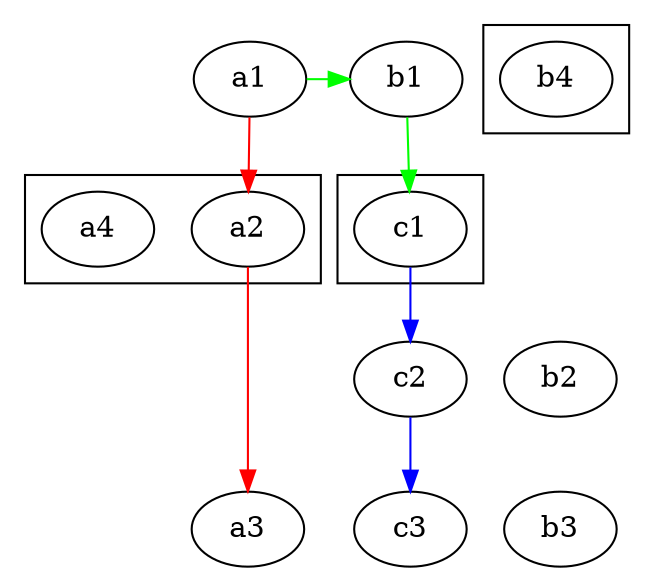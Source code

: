 digraph C {

  subgraph cluster1 {
    a1 a2 a3 a4
  }
  subgraph cluster2 {
  b1 b2 b3 b4
  }
  subgraph cluster3 {
   c1 c2 c3
  }
  { rank=same a1 b1}
  { rank=same b2 c2 }
  { rank=same a3 b3 c3 }

    edge[color=red]
    a1 -> a2 -> a3
    edge[color=green]
    a1 -> b1 -> c1
    edge[color=blue]
    c1->c2->c3
}
